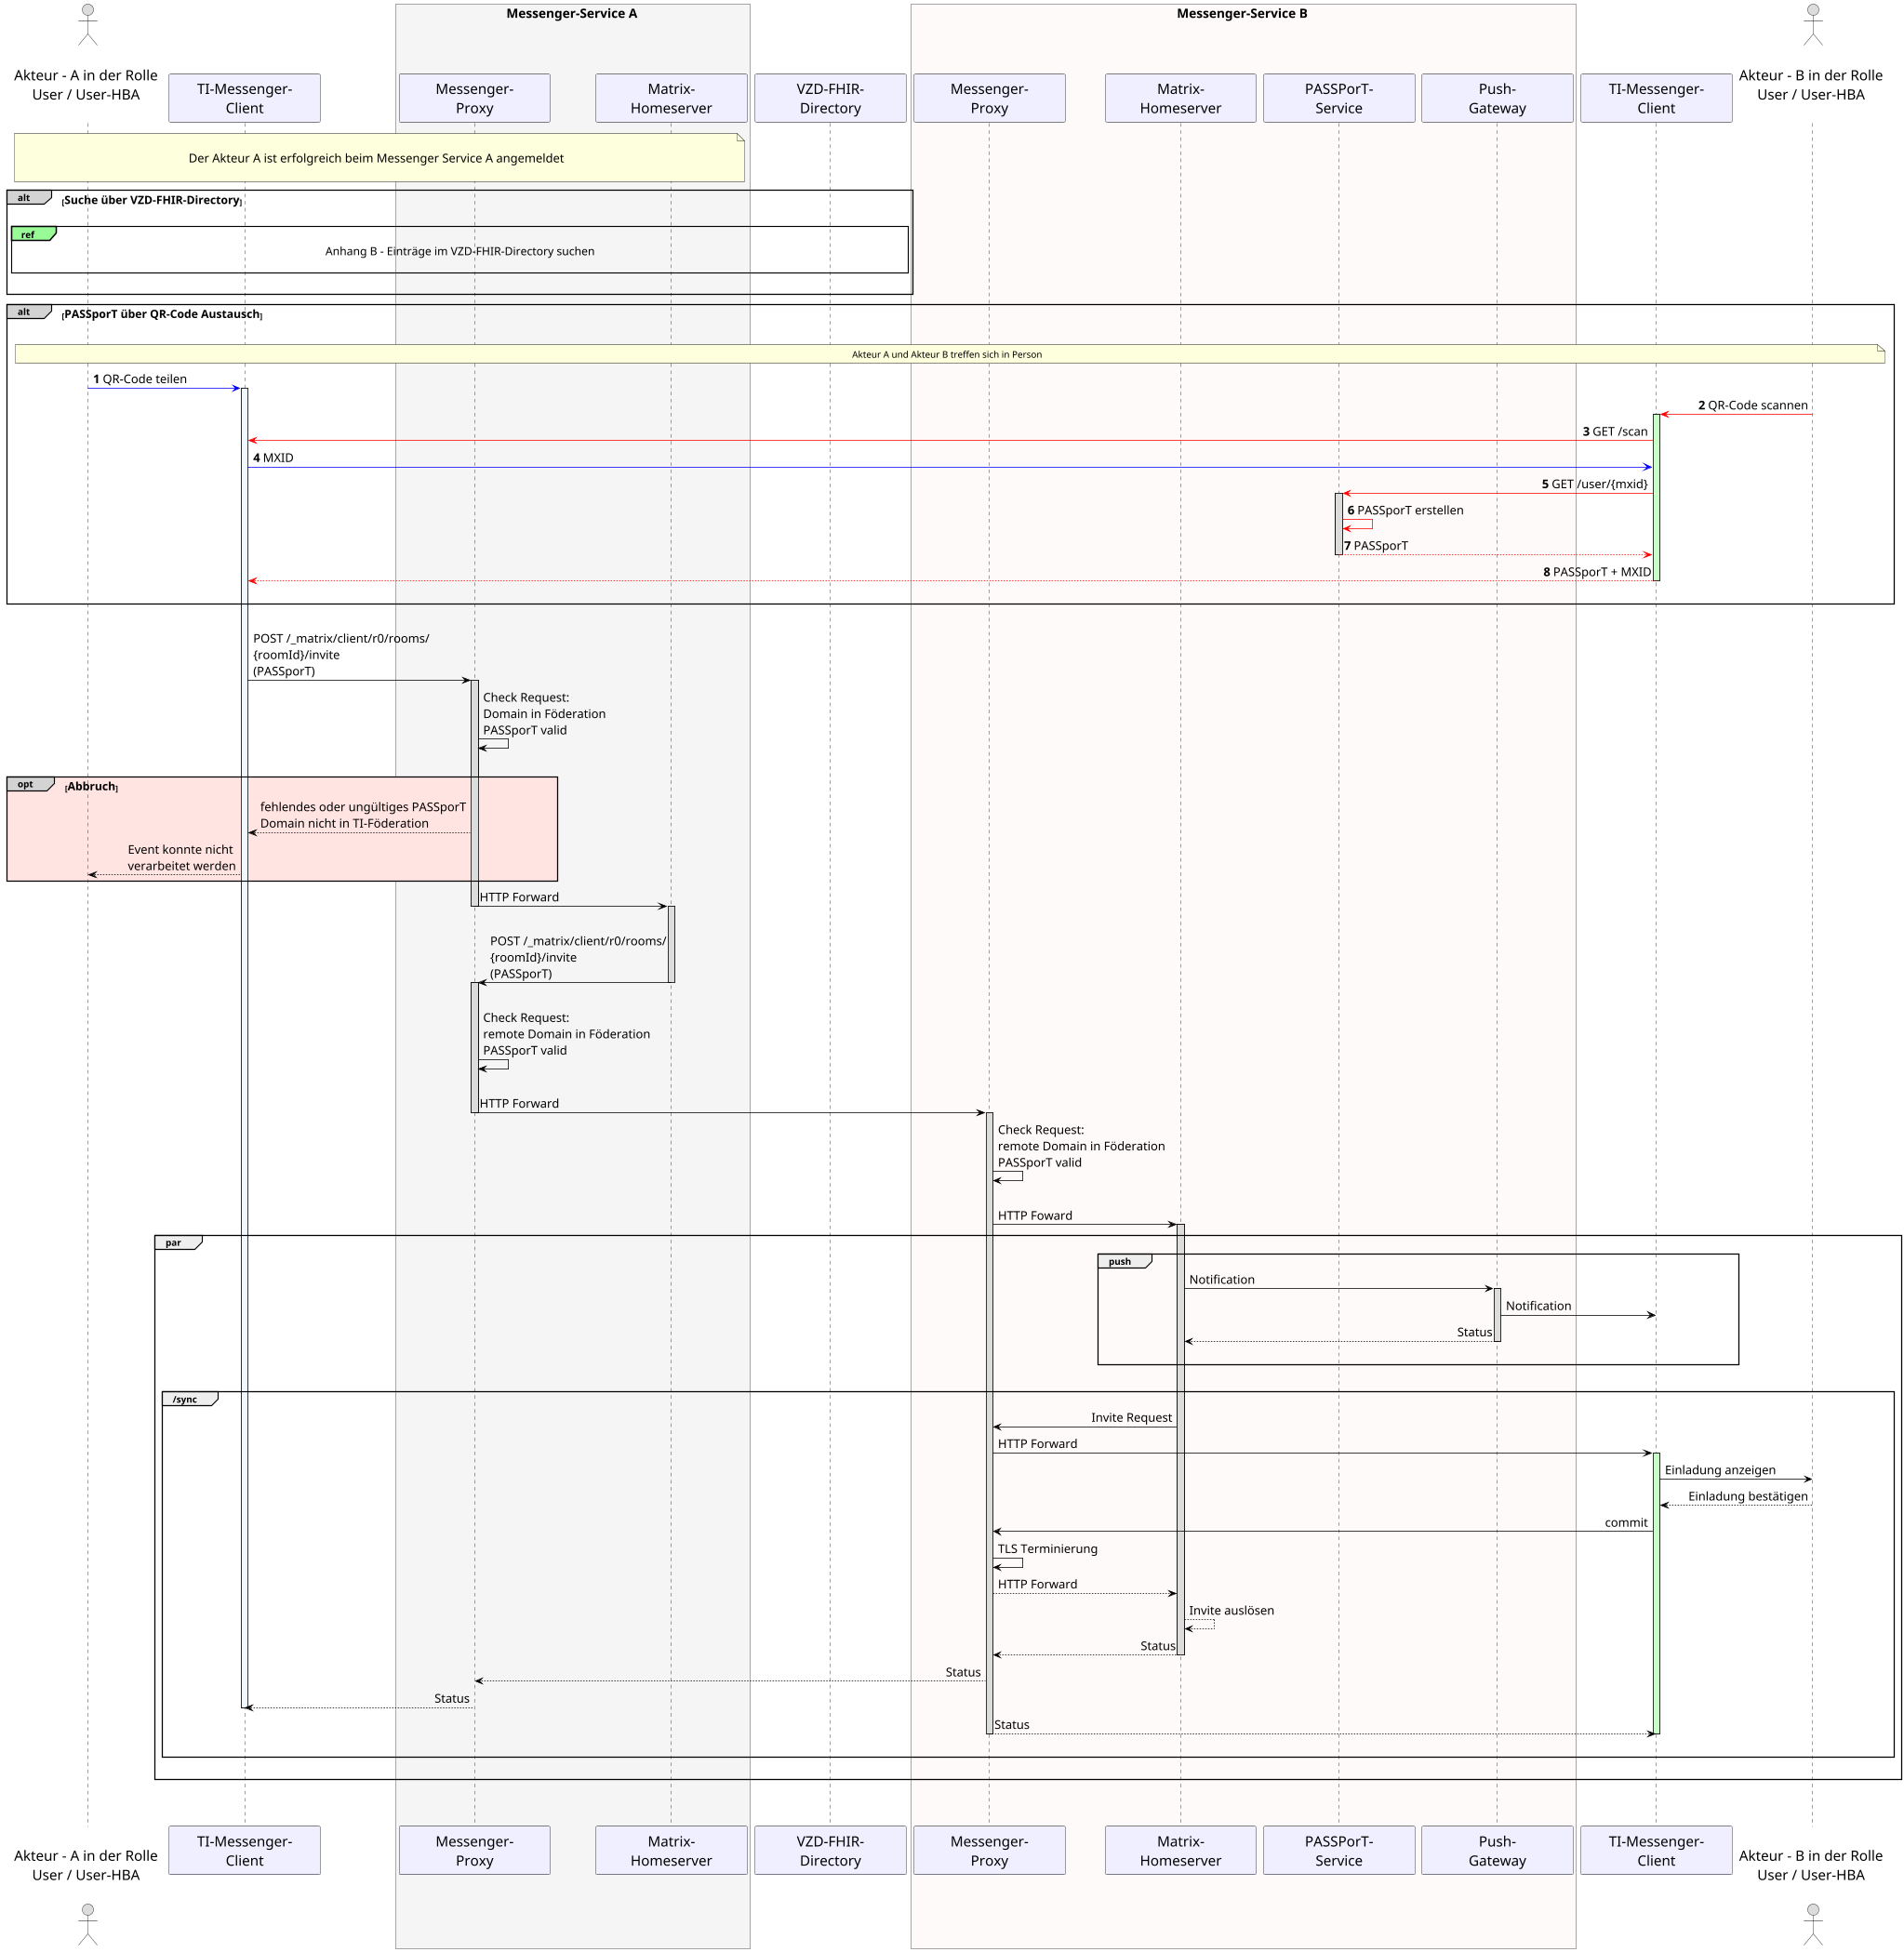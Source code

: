 /' 
# TI-Messenger 1.1
# TI-Messenger-Dienst
# UC - 10061
# Sequence Diagram
# Name: Einladung von Akteuren anderer Messenger-Services
'/

@startuml
skinparam sequenceMessageAlign direction
skinparam minClassWidth 200
skinparam BoxPadding 1
skinparam sequenceReferenceHeaderBackgroundColor palegreen
scale max 2048 width

skinparam sequence {
ArrowColor black
ArrowFontSize 17
ActorBorderColor black
LifeLineBorderColor black
LifeLineBackgroundColor Gainsboro

ParticipantBorderColor Motivation
ParticipantBackgroundColor Motivation
ParticipantFontName Impact
ParticipantFontSize 20
ParticipantFontColor black
ParticipantBorderColor Black
ParticipantBackgroundColor MOTIVATION

ActorBackgroundColor Gainsboro
ActorFontColor black
ActorFontSize 20
ActorFontName Aapex
}
    actor U1 as "\nAkteur - A in der Rolle\nUser / User-HBA\n"
    participant C1 as "TI-Messenger-\nClient"
    box <size:18>Messenger-Service A</size> #WhiteSmoke
      participant MP1 as "Messenger-\nProxy"
      participant MH1 as "Matrix-\nHomeserver"
    end box
    participant VZD as "VZD-FHIR-\nDirectory"
    box <size:18>Messenger-Service B</size> #Snow
    participant MP2 as "Messenger-\nProxy"
    participant MH2 as "Matrix-\nHomeserver"
    participant PS2 as "PASSPorT-\nService"
    participant PG2 as "Push-\nGateway"
    end box
    participant C2 as "TI-Messenger-\nClient"
    actor U2 as "\nAkteur - B in der Rolle\nUser / User-HBA\n"
    
note over U1, MH1: \n<size:17>Der Akteur A ist erfolgreich beim Messenger Service A angemeldet</size>\n    
    
    alt#LightGrey  <size:16>Suche über VZD-FHIR-Directory</size>
      |||
      ref over U1, VZD : <size:16>Anhang B - Einträge im VZD-FHIR-Directory suchen</size>\n
      |||
    end
    alt#LightGrey  <size:16>PASSporT über QR-Code Austausch</size>
      |||
       note over U1, U2: Akteur A und Akteur B treffen sich in Person
       autonumber
       U1-[#0000FF]>C1: QR-Code teilen
        activate C1 #AliceBlue
       U2-[#red]>C2: QR-Code scannen
        activate C2 #TECHNOLOGY
       C2-[#red]>C1: GET /scan
       C1-[#0000FF]>C2: MXID
       C2-[#red]>PS2: GET /user/{mxid} 
        activate PS2
       PS2-[#red]>PS2: PASSporT erstellen
       PS2--[#red]>C2: PASSporT
        deactivate PS2
       C2--[#red]>C1: PASSporT + MXID
        deactivate C2
       autonumber stop
      |||
    end
    
    |||
    C1->MP1: POST /_matrix/client/r0/rooms/\n{roomId}/invite \n(PASSporT)
      activate MP1
    MP1->MP1: Check Request:\nDomain in Föderation\nPASSporT valid
      |||
    opt#LightGrey #MistyRose <size:16>Abbruch</size>
      MP1-->C1: fehlendes oder ungültiges PASSporT\nDomain nicht in TI-Föderation
      C1-->U1: Event konnte nicht \nverarbeitet werden
    end
    MP1->MH1: HTTP Forward
      deactivate MP1
      activate MH1
      |||
    MH1->MP1: POST /_matrix/client/r0/rooms/\n{roomId}/invite \n(PASSporT)
      deactivate MH1
      activate MP1
      |||
    MP1->MP1: Check Request:\nremote Domain in Föderation\nPASSporT valid
      |||
    MP1->MP2: HTTP Forward
      deactivate MP1
      activate MP2
    MP2->MP2: Check Request:\nremote Domain in Föderation\nPASSporT valid
      |||
    MP2->MH2: HTTP Foward
      activate MH2
    group par 
      group push
        MH2->PG2: Notification
          activate PG2
        PG2->C2: Notification
        PG2-->MH2: Status
          deactivate PG2
      |||
      end
      |||
      group /sync
        MH2->MP2: Invite Request
        MP2->C2: HTTP Forward
          activate C2 #TECHNOLOGY
        C2->U2: Einladung anzeigen
        U2-->C2: Einladung bestätigen
        C2->MP2: commit
        MP2->MP2: TLS Terminierung
        MP2-->MH2: HTTP Forward
        MH2-->MH2: Invite auslösen
        MH2-->MP2: Status
          deactivate MH2
        MP2-->MP1: Status
        MP1-->C1: Status
          deactivate C1
        MP2-->C2: Status
          deactivate C2
          deactivate MP2
          |||
      end
|||
    end
  |||
|||
@enduml

